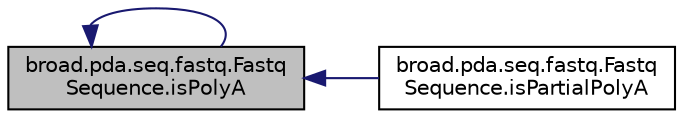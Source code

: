 digraph "broad.pda.seq.fastq.FastqSequence.isPolyA"
{
  edge [fontname="Helvetica",fontsize="10",labelfontname="Helvetica",labelfontsize="10"];
  node [fontname="Helvetica",fontsize="10",shape=record];
  rankdir="LR";
  Node1 [label="broad.pda.seq.fastq.Fastq\lSequence.isPolyA",height=0.2,width=0.4,color="black", fillcolor="grey75", style="filled" fontcolor="black"];
  Node1 -> Node1 [dir="back",color="midnightblue",fontsize="10",style="solid"];
  Node1 -> Node2 [dir="back",color="midnightblue",fontsize="10",style="solid"];
  Node2 [label="broad.pda.seq.fastq.Fastq\lSequence.isPartialPolyA",height=0.2,width=0.4,color="black", fillcolor="white", style="filled",URL="$classbroad_1_1pda_1_1seq_1_1fastq_1_1_fastq_sequence.html#ad97e971df9d823122223a236ead320d0"];
}
